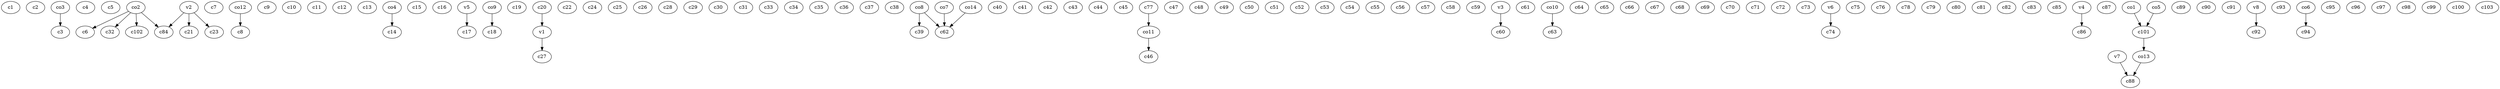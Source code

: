 strict digraph  {
c1;
c2;
c3;
c4;
c5;
c6;
c7;
c8;
c9;
c10;
c11;
c12;
c13;
c14;
c15;
c16;
c17;
c18;
c19;
c20;
c21;
c22;
c23;
c24;
c25;
c26;
c27;
c28;
c29;
c30;
c31;
c32;
c33;
c34;
c35;
c36;
c37;
c38;
c39;
c40;
c41;
c42;
c43;
c44;
c45;
c46;
c47;
c48;
c49;
c50;
c51;
c52;
c53;
c54;
c55;
c56;
c57;
c58;
c59;
c60;
c61;
c62;
c63;
c64;
c65;
c66;
c67;
c68;
c69;
c70;
c71;
c72;
c73;
c74;
c75;
c76;
c77;
c78;
c79;
c80;
c81;
c82;
c83;
c84;
c85;
c86;
c87;
c88;
c89;
c90;
c91;
c92;
c93;
c94;
c95;
c96;
c97;
c98;
c99;
c100;
c101;
c102;
c103;
v1;
v2;
v3;
v4;
v5;
v6;
v7;
v8;
co1;
co2;
co3;
co4;
co5;
co6;
co7;
co8;
co9;
co10;
co11;
co12;
co13;
co14;
c20 -> v1  [weight=1];
c77 -> co11  [weight=1];
c101 -> co13  [weight=1];
v1 -> c27  [weight=1];
v2 -> c21  [weight=1];
v2 -> c84  [weight=1];
v2 -> c23  [weight=1];
v3 -> c60  [weight=1];
v4 -> c86  [weight=1];
v5 -> c17  [weight=1];
v6 -> c74  [weight=1];
v7 -> c88  [weight=1];
v8 -> c92  [weight=1];
co1 -> c101  [weight=1];
co2 -> c32  [weight=1];
co2 -> c6  [weight=1];
co2 -> c102  [weight=1];
co2 -> c84  [weight=1];
co3 -> c3  [weight=1];
co4 -> c14  [weight=1];
co5 -> c101  [weight=1];
co6 -> c94  [weight=1];
co7 -> c62  [weight=1];
co8 -> c39  [weight=1];
co8 -> c62  [weight=1];
co9 -> c18  [weight=1];
co10 -> c63  [weight=1];
co11 -> c46  [weight=1];
co12 -> c8  [weight=1];
co13 -> c88  [weight=1];
co14 -> c62  [weight=1];
}
